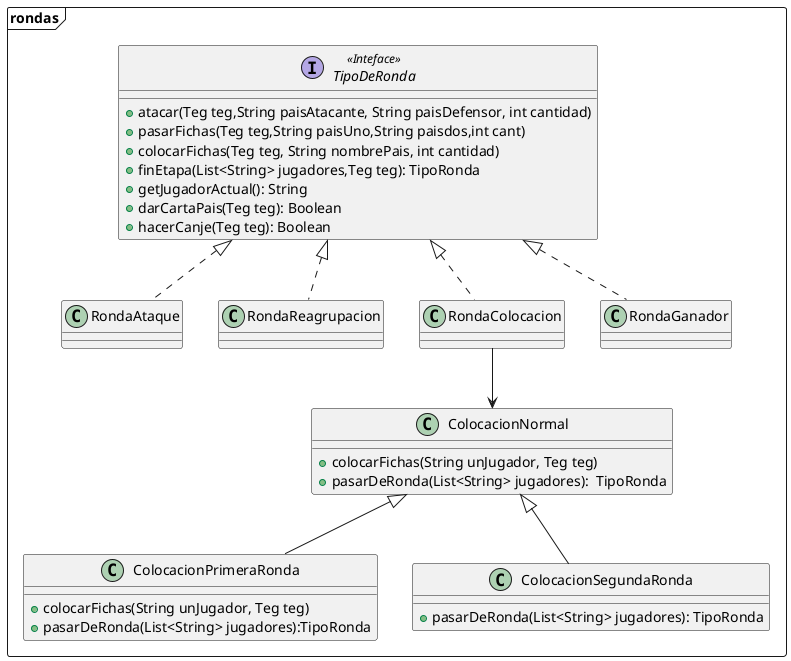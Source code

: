 @startuml clases_package_rondas-v1
'https://plantuml.com/class-diagram

package "rondas" <<frame>>{

interface TipoDeRonda <<Inteface>>{
    + atacar(Teg teg,String paisAtacante, String paisDefensor, int cantidad)
    + pasarFichas(Teg teg,String paisUno,String paisdos,int cant)
    + colocarFichas(Teg teg, String nombrePais, int cantidad)
    + finEtapa(List<String> jugadores,Teg teg): TipoRonda
    + getJugadorActual(): String
    + darCartaPais(Teg teg): Boolean
    + hacerCanje(Teg teg): Boolean
}

class RondaAtaque{}

class RondaReagrupacion{}

class RondaColocacion{}

class RondaGanador{}

class ColocacionNormal{
    + colocarFichas(String unJugador, Teg teg)
    + pasarDeRonda(List<String> jugadores):  TipoRonda

}

class ColocacionPrimeraRonda{
    + colocarFichas(String unJugador, Teg teg)
    + pasarDeRonda(List<String> jugadores):TipoRonda
}

class ColocacionSegundaRonda{
    + pasarDeRonda(List<String> jugadores): TipoRonda
}

TipoDeRonda <|.. RondaColocacion
TipoDeRonda <|.. RondaAtaque
TipoDeRonda <|.. RondaReagrupacion
TipoDeRonda <|.. RondaGanador
RondaColocacion --> ColocacionNormal
ColocacionNormal <|-down- ColocacionPrimeraRonda
ColocacionNormal <|-down- ColocacionSegundaRonda

@enduml